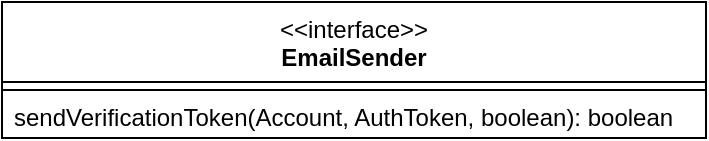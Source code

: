 <mxfile version="28.2.5">
  <diagram name="Seite-1" id="tv3RCUC1lsHie5otSo7a">
    <mxGraphModel dx="1188" dy="688" grid="1" gridSize="10" guides="1" tooltips="1" connect="1" arrows="1" fold="1" page="1" pageScale="1" pageWidth="827" pageHeight="1169" math="0" shadow="0">
      <root>
        <mxCell id="0" />
        <mxCell id="1" parent="0" />
        <mxCell id="or_CeoF1ms0C0JRZWl1a-63" value="&lt;div&gt;&amp;lt;&amp;lt;interface&amp;gt;&amp;gt;&lt;/div&gt;&lt;div&gt;&lt;b&gt;EmailSender&lt;/b&gt;&lt;/div&gt;&lt;div&gt;&lt;br&gt;&lt;/div&gt;" style="swimlane;fontStyle=0;align=center;verticalAlign=top;childLayout=stackLayout;horizontal=1;startSize=40;horizontalStack=0;resizeParent=1;resizeParentMax=0;resizeLast=0;collapsible=0;marginBottom=0;html=1;whiteSpace=wrap;" vertex="1" parent="1">
          <mxGeometry x="220" y="150" width="352" height="68" as="geometry" />
        </mxCell>
        <mxCell id="or_CeoF1ms0C0JRZWl1a-64" value="" style="line;strokeWidth=1;fillColor=none;align=left;verticalAlign=middle;spacingTop=-1;spacingLeft=3;spacingRight=3;rotatable=0;labelPosition=right;points=[];portConstraint=eastwest;" vertex="1" parent="or_CeoF1ms0C0JRZWl1a-63">
          <mxGeometry y="40" width="352" height="8" as="geometry" />
        </mxCell>
        <mxCell id="or_CeoF1ms0C0JRZWl1a-65" value="sendVerificationToken(Account, AuthToken, boolean): boolean" style="text;html=1;strokeColor=none;fillColor=none;align=left;verticalAlign=middle;spacingLeft=4;spacingRight=4;overflow=hidden;rotatable=0;points=[[0,0.5],[1,0.5]];portConstraint=eastwest;whiteSpace=wrap;" vertex="1" parent="or_CeoF1ms0C0JRZWl1a-63">
          <mxGeometry y="48" width="352" height="20" as="geometry" />
        </mxCell>
      </root>
    </mxGraphModel>
  </diagram>
</mxfile>
